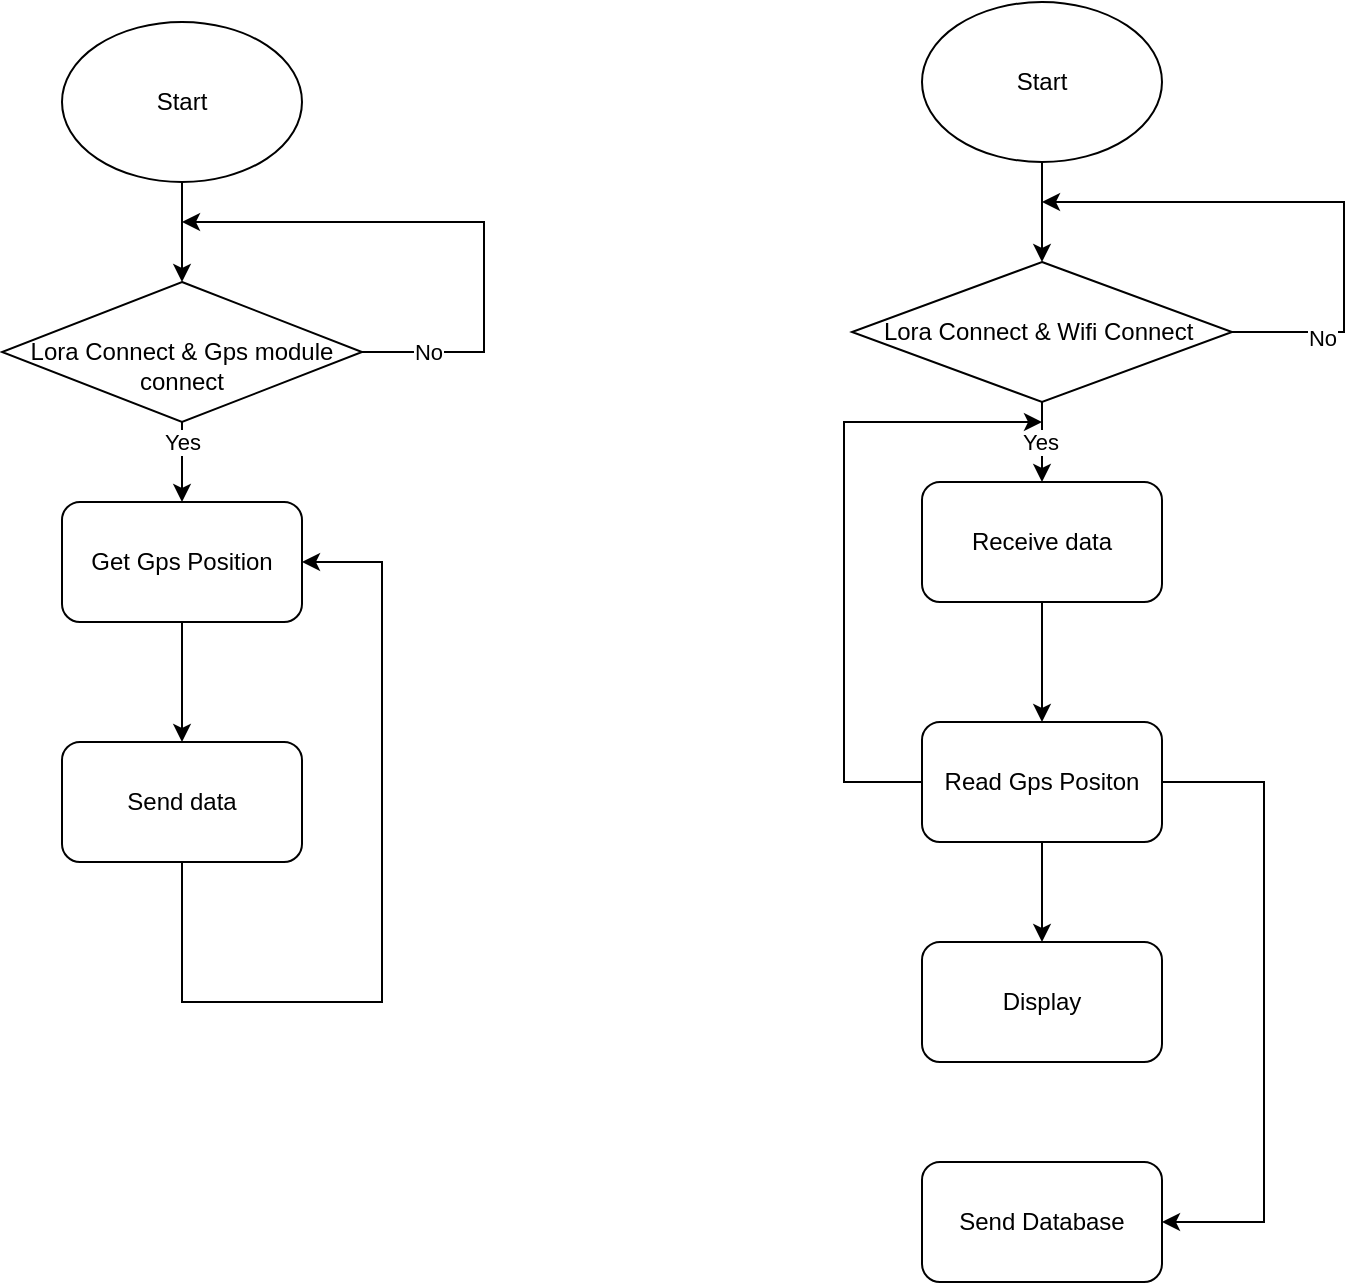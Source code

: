 <mxfile version="24.0.5" type="device">
  <diagram name="Page-1" id="mlLU840tIplUjnAgXcjg">
    <mxGraphModel dx="1674" dy="772" grid="1" gridSize="10" guides="1" tooltips="1" connect="1" arrows="1" fold="1" page="1" pageScale="1" pageWidth="850" pageHeight="1100" math="0" shadow="0">
      <root>
        <mxCell id="0" />
        <mxCell id="1" parent="0" />
        <mxCell id="PrdPoLja4cXky3ZY5RbN-2" style="edgeStyle=orthogonalEdgeStyle;rounded=0;orthogonalLoop=1;jettySize=auto;html=1;" edge="1" parent="1" source="PrdPoLja4cXky3ZY5RbN-1">
          <mxGeometry relative="1" as="geometry">
            <mxPoint x="200" y="220" as="targetPoint" />
          </mxGeometry>
        </mxCell>
        <mxCell id="PrdPoLja4cXky3ZY5RbN-1" value="Start" style="ellipse;whiteSpace=wrap;html=1;" vertex="1" parent="1">
          <mxGeometry x="140" y="90" width="120" height="80" as="geometry" />
        </mxCell>
        <mxCell id="PrdPoLja4cXky3ZY5RbN-5" style="edgeStyle=orthogonalEdgeStyle;rounded=0;orthogonalLoop=1;jettySize=auto;html=1;exitX=1;exitY=0.5;exitDx=0;exitDy=0;" edge="1" parent="1" source="PrdPoLja4cXky3ZY5RbN-39">
          <mxGeometry relative="1" as="geometry">
            <mxPoint x="200" y="190" as="targetPoint" />
            <mxPoint x="260" y="240" as="sourcePoint" />
            <Array as="points">
              <mxPoint x="351" y="255" />
              <mxPoint x="351" y="190" />
            </Array>
          </mxGeometry>
        </mxCell>
        <mxCell id="PrdPoLja4cXky3ZY5RbN-31" value="No" style="edgeLabel;html=1;align=center;verticalAlign=middle;resizable=0;points=[];" vertex="1" connectable="0" parent="PrdPoLja4cXky3ZY5RbN-5">
          <mxGeometry x="-0.767" relative="1" as="geometry">
            <mxPoint as="offset" />
          </mxGeometry>
        </mxCell>
        <mxCell id="PrdPoLja4cXky3ZY5RbN-9" style="edgeStyle=orthogonalEdgeStyle;rounded=0;orthogonalLoop=1;jettySize=auto;html=1;" edge="1" parent="1">
          <mxGeometry relative="1" as="geometry">
            <mxPoint x="200" y="330" as="targetPoint" />
            <mxPoint x="200" y="280" as="sourcePoint" />
          </mxGeometry>
        </mxCell>
        <mxCell id="PrdPoLja4cXky3ZY5RbN-32" value="Yes" style="edgeLabel;html=1;align=center;verticalAlign=middle;resizable=0;points=[];" vertex="1" connectable="0" parent="PrdPoLja4cXky3ZY5RbN-9">
          <mxGeometry x="-0.525" y="1" relative="1" as="geometry">
            <mxPoint x="-1" y="8" as="offset" />
          </mxGeometry>
        </mxCell>
        <mxCell id="PrdPoLja4cXky3ZY5RbN-40" style="edgeStyle=orthogonalEdgeStyle;rounded=0;orthogonalLoop=1;jettySize=auto;html=1;" edge="1" parent="1" source="PrdPoLja4cXky3ZY5RbN-10" target="PrdPoLja4cXky3ZY5RbN-12">
          <mxGeometry relative="1" as="geometry" />
        </mxCell>
        <mxCell id="PrdPoLja4cXky3ZY5RbN-10" value="Get Gps Position" style="rounded=1;whiteSpace=wrap;html=1;" vertex="1" parent="1">
          <mxGeometry x="140" y="330" width="120" height="60" as="geometry" />
        </mxCell>
        <mxCell id="PrdPoLja4cXky3ZY5RbN-41" style="edgeStyle=orthogonalEdgeStyle;rounded=0;orthogonalLoop=1;jettySize=auto;html=1;entryX=1;entryY=0.5;entryDx=0;entryDy=0;" edge="1" parent="1" source="PrdPoLja4cXky3ZY5RbN-12" target="PrdPoLja4cXky3ZY5RbN-10">
          <mxGeometry relative="1" as="geometry">
            <mxPoint x="200" y="310" as="targetPoint" />
            <Array as="points">
              <mxPoint x="200" y="580" />
              <mxPoint x="300" y="580" />
              <mxPoint x="300" y="360" />
            </Array>
          </mxGeometry>
        </mxCell>
        <mxCell id="PrdPoLja4cXky3ZY5RbN-12" value="Send data" style="rounded=1;whiteSpace=wrap;html=1;" vertex="1" parent="1">
          <mxGeometry x="140" y="450" width="120" height="60" as="geometry" />
        </mxCell>
        <mxCell id="PrdPoLja4cXky3ZY5RbN-17" style="edgeStyle=orthogonalEdgeStyle;rounded=0;orthogonalLoop=1;jettySize=auto;html=1;" edge="1" parent="1" source="PrdPoLja4cXky3ZY5RbN-18">
          <mxGeometry relative="1" as="geometry">
            <mxPoint x="630" y="210" as="targetPoint" />
          </mxGeometry>
        </mxCell>
        <mxCell id="PrdPoLja4cXky3ZY5RbN-18" value="Start" style="ellipse;whiteSpace=wrap;html=1;" vertex="1" parent="1">
          <mxGeometry x="570" y="80" width="120" height="80" as="geometry" />
        </mxCell>
        <mxCell id="PrdPoLja4cXky3ZY5RbN-19" style="edgeStyle=orthogonalEdgeStyle;rounded=0;orthogonalLoop=1;jettySize=auto;html=1;exitX=1;exitY=0.5;exitDx=0;exitDy=0;" edge="1" parent="1" source="PrdPoLja4cXky3ZY5RbN-45">
          <mxGeometry relative="1" as="geometry">
            <mxPoint x="630" y="180" as="targetPoint" />
            <mxPoint x="730" y="240" as="sourcePoint" />
            <Array as="points">
              <mxPoint x="781" y="245" />
              <mxPoint x="781" y="180" />
            </Array>
          </mxGeometry>
        </mxCell>
        <mxCell id="PrdPoLja4cXky3ZY5RbN-35" value="No" style="edgeLabel;html=1;align=center;verticalAlign=middle;resizable=0;points=[];" vertex="1" connectable="0" parent="PrdPoLja4cXky3ZY5RbN-19">
          <mxGeometry x="-0.671" y="-3" relative="1" as="geometry">
            <mxPoint as="offset" />
          </mxGeometry>
        </mxCell>
        <mxCell id="PrdPoLja4cXky3ZY5RbN-20" style="edgeStyle=orthogonalEdgeStyle;rounded=0;orthogonalLoop=1;jettySize=auto;html=1;" edge="1" parent="1">
          <mxGeometry relative="1" as="geometry">
            <mxPoint x="630" y="320" as="targetPoint" />
            <mxPoint x="630" y="270" as="sourcePoint" />
          </mxGeometry>
        </mxCell>
        <mxCell id="PrdPoLja4cXky3ZY5RbN-36" value="Yes" style="edgeLabel;html=1;align=center;verticalAlign=middle;resizable=0;points=[];" vertex="1" connectable="0" parent="PrdPoLja4cXky3ZY5RbN-20">
          <mxGeometry x="0.209" y="-1" relative="1" as="geometry">
            <mxPoint as="offset" />
          </mxGeometry>
        </mxCell>
        <mxCell id="PrdPoLja4cXky3ZY5RbN-22" style="edgeStyle=orthogonalEdgeStyle;rounded=0;orthogonalLoop=1;jettySize=auto;html=1;" edge="1" parent="1" source="PrdPoLja4cXky3ZY5RbN-23">
          <mxGeometry relative="1" as="geometry">
            <mxPoint x="630" y="440" as="targetPoint" />
          </mxGeometry>
        </mxCell>
        <mxCell id="PrdPoLja4cXky3ZY5RbN-23" value="Receive data" style="rounded=1;whiteSpace=wrap;html=1;" vertex="1" parent="1">
          <mxGeometry x="570" y="320" width="120" height="60" as="geometry" />
        </mxCell>
        <mxCell id="PrdPoLja4cXky3ZY5RbN-28" style="edgeStyle=orthogonalEdgeStyle;rounded=0;orthogonalLoop=1;jettySize=auto;html=1;" edge="1" parent="1" source="PrdPoLja4cXky3ZY5RbN-25" target="PrdPoLja4cXky3ZY5RbN-26">
          <mxGeometry relative="1" as="geometry" />
        </mxCell>
        <mxCell id="PrdPoLja4cXky3ZY5RbN-29" style="edgeStyle=orthogonalEdgeStyle;rounded=0;orthogonalLoop=1;jettySize=auto;html=1;entryX=1;entryY=0.5;entryDx=0;entryDy=0;" edge="1" parent="1" source="PrdPoLja4cXky3ZY5RbN-25" target="PrdPoLja4cXky3ZY5RbN-27">
          <mxGeometry relative="1" as="geometry">
            <mxPoint x="740" y="690" as="targetPoint" />
            <Array as="points">
              <mxPoint x="741" y="470" />
              <mxPoint x="741" y="690" />
            </Array>
          </mxGeometry>
        </mxCell>
        <mxCell id="PrdPoLja4cXky3ZY5RbN-30" style="edgeStyle=orthogonalEdgeStyle;rounded=0;orthogonalLoop=1;jettySize=auto;html=1;" edge="1" parent="1" source="PrdPoLja4cXky3ZY5RbN-25">
          <mxGeometry relative="1" as="geometry">
            <mxPoint x="630" y="290" as="targetPoint" />
            <Array as="points">
              <mxPoint x="531" y="470" />
            </Array>
          </mxGeometry>
        </mxCell>
        <mxCell id="PrdPoLja4cXky3ZY5RbN-25" value="Read Gps Positon" style="rounded=1;whiteSpace=wrap;html=1;" vertex="1" parent="1">
          <mxGeometry x="570" y="440" width="120" height="60" as="geometry" />
        </mxCell>
        <mxCell id="PrdPoLja4cXky3ZY5RbN-26" value="Display" style="rounded=1;whiteSpace=wrap;html=1;" vertex="1" parent="1">
          <mxGeometry x="570" y="550" width="120" height="60" as="geometry" />
        </mxCell>
        <mxCell id="PrdPoLja4cXky3ZY5RbN-27" value="Send Database" style="rounded=1;whiteSpace=wrap;html=1;" vertex="1" parent="1">
          <mxGeometry x="570" y="660" width="120" height="60" as="geometry" />
        </mxCell>
        <mxCell id="PrdPoLja4cXky3ZY5RbN-39" value="&lt;br&gt;Lora Connect &amp;amp; Gps module connect" style="rhombus;whiteSpace=wrap;html=1;" vertex="1" parent="1">
          <mxGeometry x="110" y="220" width="180" height="70" as="geometry" />
        </mxCell>
        <mxCell id="PrdPoLja4cXky3ZY5RbN-45" value="Lora Connect &amp;amp; Wifi Connect&amp;nbsp;" style="rhombus;whiteSpace=wrap;html=1;" vertex="1" parent="1">
          <mxGeometry x="535" y="210" width="190" height="70" as="geometry" />
        </mxCell>
      </root>
    </mxGraphModel>
  </diagram>
</mxfile>
